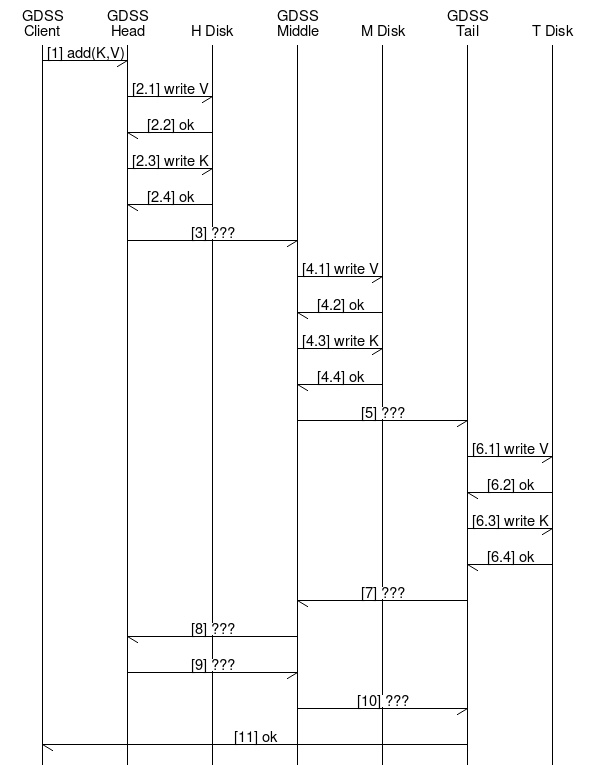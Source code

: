 ## -*- mode: graphviz-dot -*-
## vim: set syntax=dot:

##
## Copyright (c) 2005-2011 Gemini Mobile Technologies, Inc.  All rights reserved.
##
## Licensed under the Apache License, Version 2.0 (the "License");
## you may not use this file except in compliance with the License.
## You may obtain a copy of the License at
##
##     http://www.apache.org/licenses/LICENSE-2.0
##
## Unless required by applicable law or agreed to in writing, software
## distributed under the License is distributed on an "AS IS" BASIS,
## WITHOUT WARRANTIES OR CONDITIONS OF ANY KIND, either express or implied.
## See the License for the specific language governing permissions and
## limitations under the License.
##

msc {
    CL [label = "GDSS\nClient"],
    H [label = "GDSS\nHead"],
    HD [label = "H Disk"],
    M [label = "GDSS\nMiddle"],
    MD [label = "M Disk"],
    T [label = "GDSS\nTail"],
    TD [label = "T Disk"];

    CL -> H [label = "[1] add(K,V)"];

    H -> HD [label = "[2.1] write V"];
    H <- HD [label = "[2.2] ok"];
    H -> HD [label = "[2.3] write K"];
    H <- HD [label = "[2.4] ok"];

    H -> M [label = "[3] ???"];

    M -> MD [label = "[4.1] write V"];
    M <- MD [label = "[4.2] ok"];
    M -> MD [label = "[4.3] write K"];
    M <- MD [label = "[4.4] ok"];
    
    M -> T [label = "[5] ???"];

    T -> TD [label = "[6.1] write V"];
    T <- TD [label = "[6.2] ok"];
    T -> TD [label = "[6.3] write K"];
    T <- TD [label = "[6.4] ok"];

    M <- T [label = "[7] ???"];

    H <- M [label = "[8] ???"];

    H -> M [label = "[9] ???"];

    M -> T [label = "[10] ???"];

    CL <- T [label = "[11] ok"];
}

